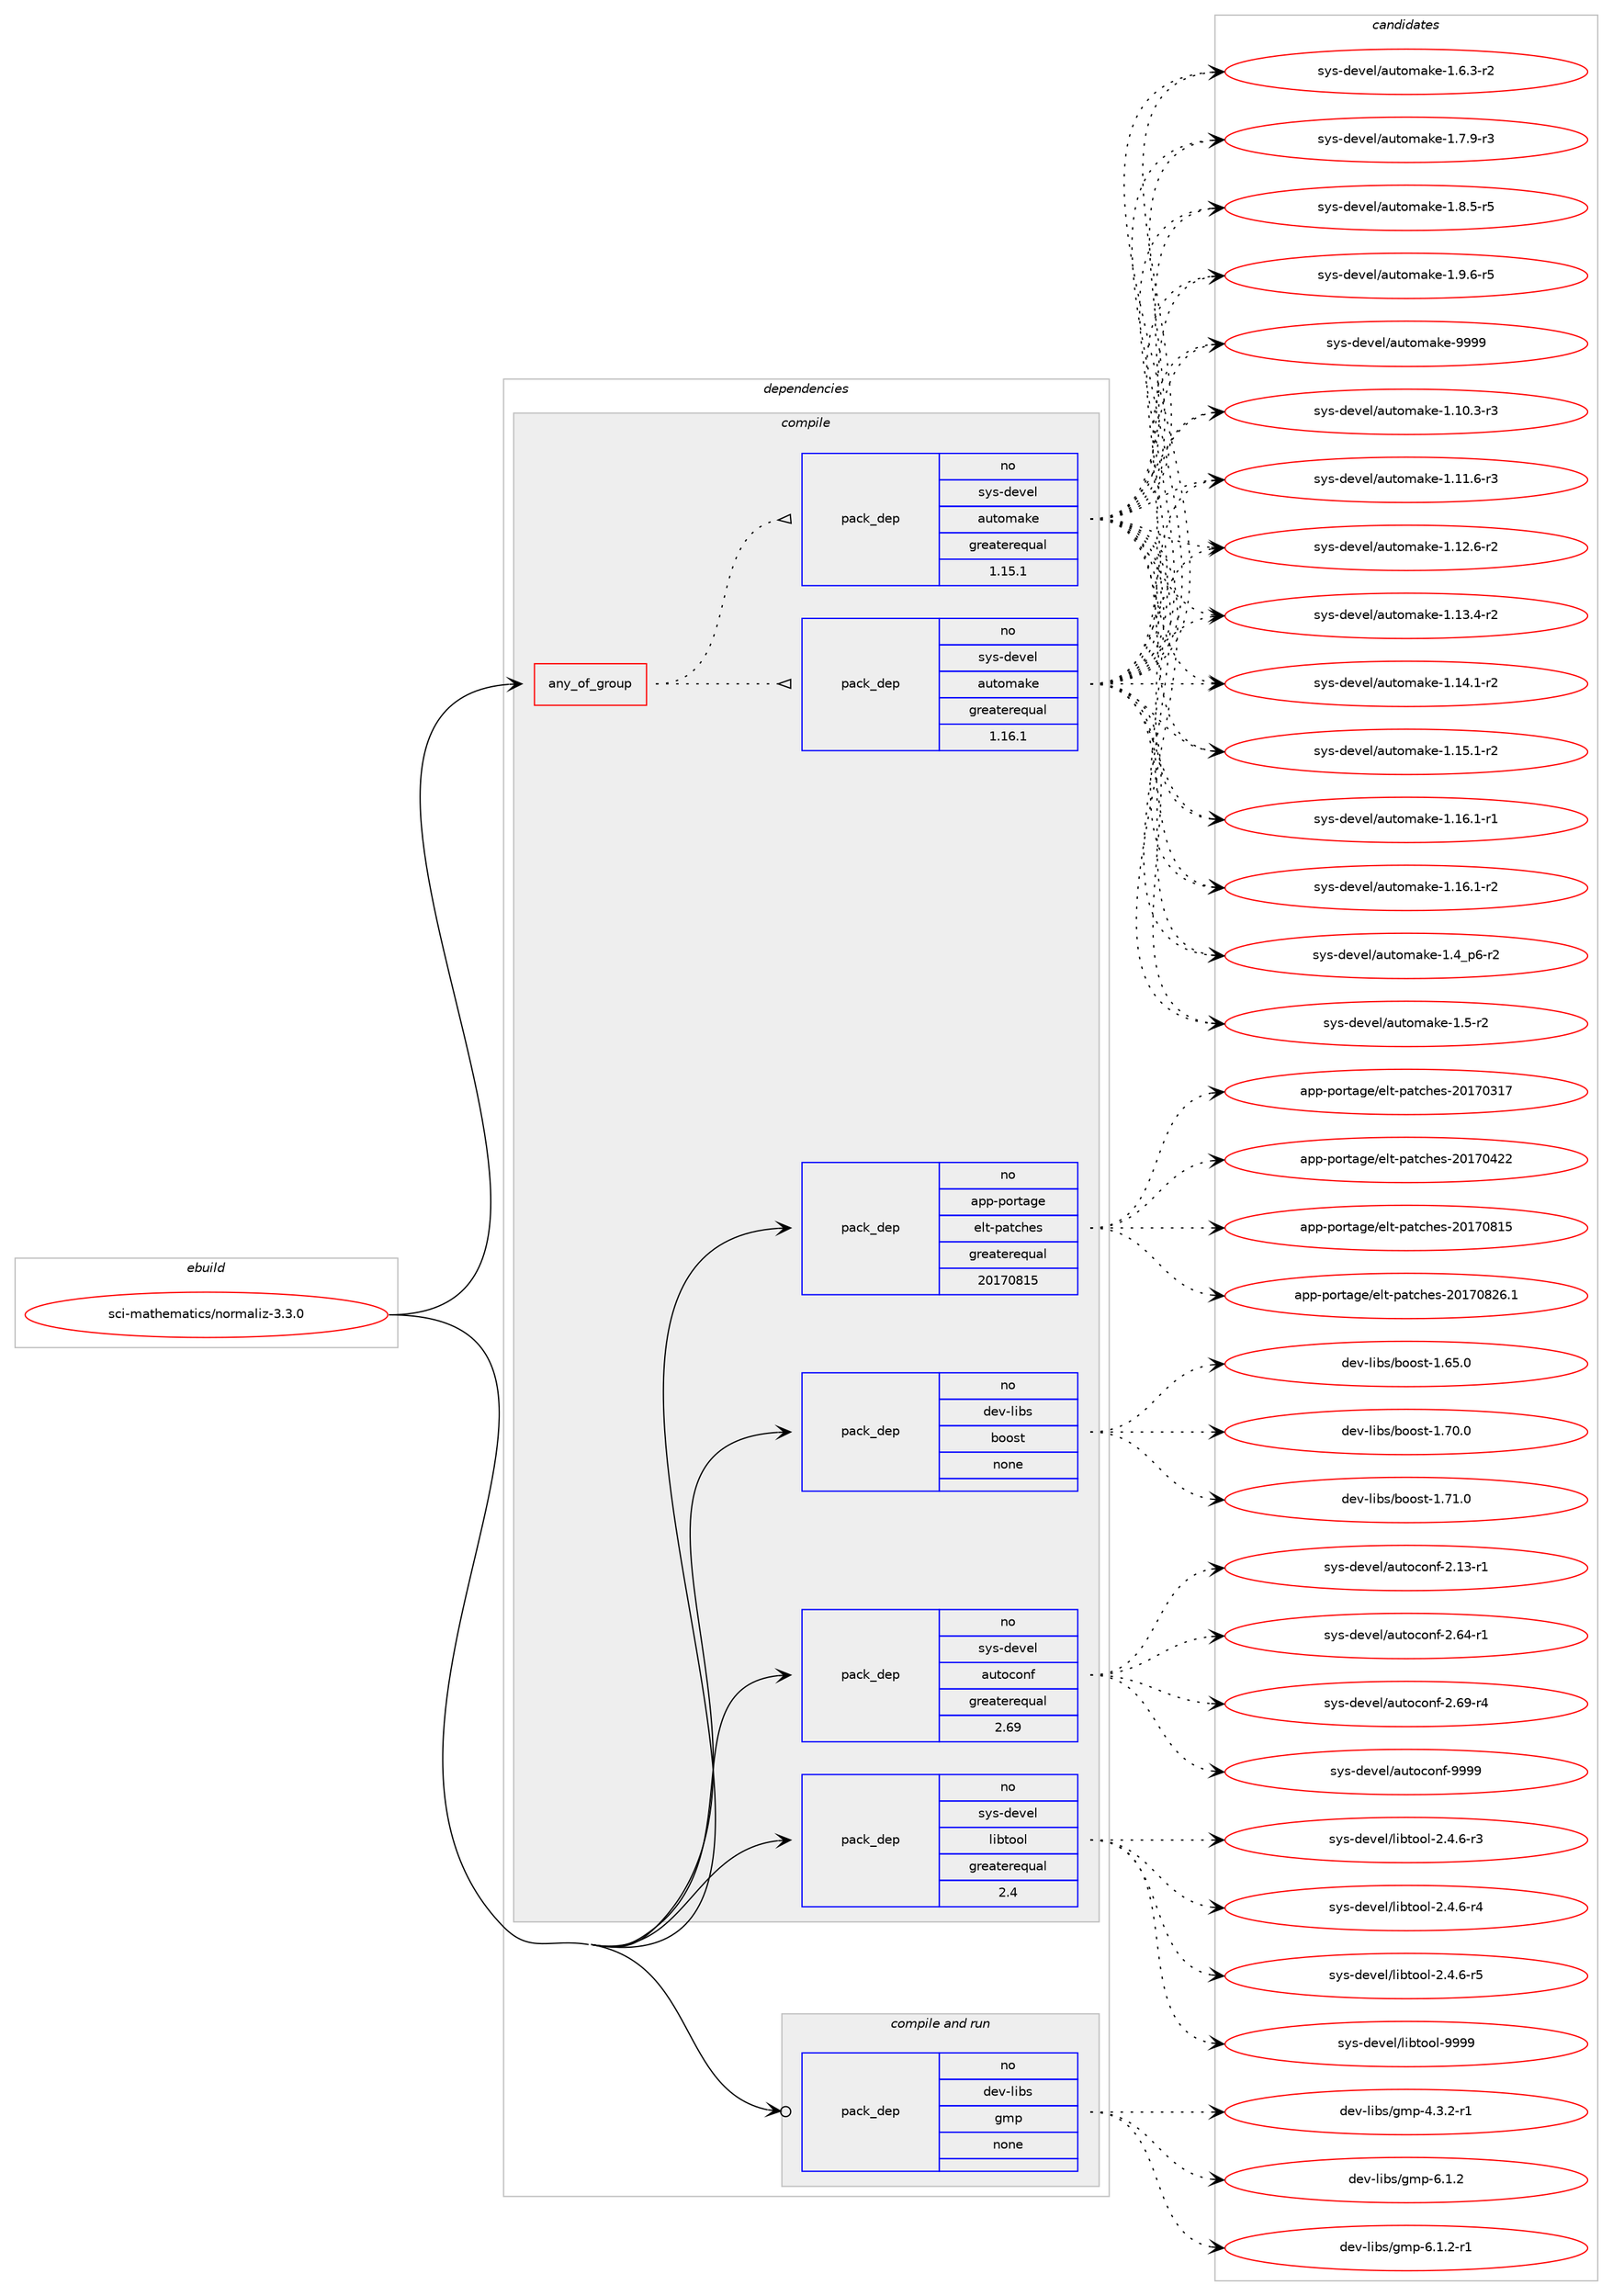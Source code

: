 digraph prolog {

# *************
# Graph options
# *************

newrank=true;
concentrate=true;
compound=true;
graph [rankdir=LR,fontname=Helvetica,fontsize=10,ranksep=1.5];#, ranksep=2.5, nodesep=0.2];
edge  [arrowhead=vee];
node  [fontname=Helvetica,fontsize=10];

# **********
# The ebuild
# **********

subgraph cluster_leftcol {
color=gray;
rank=same;
label=<<i>ebuild</i>>;
id [label="sci-mathematics/normaliz-3.3.0", color=red, width=4, href="../sci-mathematics/normaliz-3.3.0.svg"];
}

# ****************
# The dependencies
# ****************

subgraph cluster_midcol {
color=gray;
label=<<i>dependencies</i>>;
subgraph cluster_compile {
fillcolor="#eeeeee";
style=filled;
label=<<i>compile</i>>;
subgraph any14720 {
dependency861654 [label=<<TABLE BORDER="0" CELLBORDER="1" CELLSPACING="0" CELLPADDING="4"><TR><TD CELLPADDING="10">any_of_group</TD></TR></TABLE>>, shape=none, color=red];subgraph pack637220 {
dependency861655 [label=<<TABLE BORDER="0" CELLBORDER="1" CELLSPACING="0" CELLPADDING="4" WIDTH="220"><TR><TD ROWSPAN="6" CELLPADDING="30">pack_dep</TD></TR><TR><TD WIDTH="110">no</TD></TR><TR><TD>sys-devel</TD></TR><TR><TD>automake</TD></TR><TR><TD>greaterequal</TD></TR><TR><TD>1.16.1</TD></TR></TABLE>>, shape=none, color=blue];
}
dependency861654:e -> dependency861655:w [weight=20,style="dotted",arrowhead="oinv"];
subgraph pack637221 {
dependency861656 [label=<<TABLE BORDER="0" CELLBORDER="1" CELLSPACING="0" CELLPADDING="4" WIDTH="220"><TR><TD ROWSPAN="6" CELLPADDING="30">pack_dep</TD></TR><TR><TD WIDTH="110">no</TD></TR><TR><TD>sys-devel</TD></TR><TR><TD>automake</TD></TR><TR><TD>greaterequal</TD></TR><TR><TD>1.15.1</TD></TR></TABLE>>, shape=none, color=blue];
}
dependency861654:e -> dependency861656:w [weight=20,style="dotted",arrowhead="oinv"];
}
id:e -> dependency861654:w [weight=20,style="solid",arrowhead="vee"];
subgraph pack637222 {
dependency861657 [label=<<TABLE BORDER="0" CELLBORDER="1" CELLSPACING="0" CELLPADDING="4" WIDTH="220"><TR><TD ROWSPAN="6" CELLPADDING="30">pack_dep</TD></TR><TR><TD WIDTH="110">no</TD></TR><TR><TD>app-portage</TD></TR><TR><TD>elt-patches</TD></TR><TR><TD>greaterequal</TD></TR><TR><TD>20170815</TD></TR></TABLE>>, shape=none, color=blue];
}
id:e -> dependency861657:w [weight=20,style="solid",arrowhead="vee"];
subgraph pack637223 {
dependency861658 [label=<<TABLE BORDER="0" CELLBORDER="1" CELLSPACING="0" CELLPADDING="4" WIDTH="220"><TR><TD ROWSPAN="6" CELLPADDING="30">pack_dep</TD></TR><TR><TD WIDTH="110">no</TD></TR><TR><TD>dev-libs</TD></TR><TR><TD>boost</TD></TR><TR><TD>none</TD></TR><TR><TD></TD></TR></TABLE>>, shape=none, color=blue];
}
id:e -> dependency861658:w [weight=20,style="solid",arrowhead="vee"];
subgraph pack637224 {
dependency861659 [label=<<TABLE BORDER="0" CELLBORDER="1" CELLSPACING="0" CELLPADDING="4" WIDTH="220"><TR><TD ROWSPAN="6" CELLPADDING="30">pack_dep</TD></TR><TR><TD WIDTH="110">no</TD></TR><TR><TD>sys-devel</TD></TR><TR><TD>autoconf</TD></TR><TR><TD>greaterequal</TD></TR><TR><TD>2.69</TD></TR></TABLE>>, shape=none, color=blue];
}
id:e -> dependency861659:w [weight=20,style="solid",arrowhead="vee"];
subgraph pack637225 {
dependency861660 [label=<<TABLE BORDER="0" CELLBORDER="1" CELLSPACING="0" CELLPADDING="4" WIDTH="220"><TR><TD ROWSPAN="6" CELLPADDING="30">pack_dep</TD></TR><TR><TD WIDTH="110">no</TD></TR><TR><TD>sys-devel</TD></TR><TR><TD>libtool</TD></TR><TR><TD>greaterequal</TD></TR><TR><TD>2.4</TD></TR></TABLE>>, shape=none, color=blue];
}
id:e -> dependency861660:w [weight=20,style="solid",arrowhead="vee"];
}
subgraph cluster_compileandrun {
fillcolor="#eeeeee";
style=filled;
label=<<i>compile and run</i>>;
subgraph pack637226 {
dependency861661 [label=<<TABLE BORDER="0" CELLBORDER="1" CELLSPACING="0" CELLPADDING="4" WIDTH="220"><TR><TD ROWSPAN="6" CELLPADDING="30">pack_dep</TD></TR><TR><TD WIDTH="110">no</TD></TR><TR><TD>dev-libs</TD></TR><TR><TD>gmp</TD></TR><TR><TD>none</TD></TR><TR><TD></TD></TR></TABLE>>, shape=none, color=blue];
}
id:e -> dependency861661:w [weight=20,style="solid",arrowhead="odotvee"];
}
subgraph cluster_run {
fillcolor="#eeeeee";
style=filled;
label=<<i>run</i>>;
}
}

# **************
# The candidates
# **************

subgraph cluster_choices {
rank=same;
color=gray;
label=<<i>candidates</i>>;

subgraph choice637220 {
color=black;
nodesep=1;
choice11512111545100101118101108479711711611110997107101454946494846514511451 [label="sys-devel/automake-1.10.3-r3", color=red, width=4,href="../sys-devel/automake-1.10.3-r3.svg"];
choice11512111545100101118101108479711711611110997107101454946494946544511451 [label="sys-devel/automake-1.11.6-r3", color=red, width=4,href="../sys-devel/automake-1.11.6-r3.svg"];
choice11512111545100101118101108479711711611110997107101454946495046544511450 [label="sys-devel/automake-1.12.6-r2", color=red, width=4,href="../sys-devel/automake-1.12.6-r2.svg"];
choice11512111545100101118101108479711711611110997107101454946495146524511450 [label="sys-devel/automake-1.13.4-r2", color=red, width=4,href="../sys-devel/automake-1.13.4-r2.svg"];
choice11512111545100101118101108479711711611110997107101454946495246494511450 [label="sys-devel/automake-1.14.1-r2", color=red, width=4,href="../sys-devel/automake-1.14.1-r2.svg"];
choice11512111545100101118101108479711711611110997107101454946495346494511450 [label="sys-devel/automake-1.15.1-r2", color=red, width=4,href="../sys-devel/automake-1.15.1-r2.svg"];
choice11512111545100101118101108479711711611110997107101454946495446494511449 [label="sys-devel/automake-1.16.1-r1", color=red, width=4,href="../sys-devel/automake-1.16.1-r1.svg"];
choice11512111545100101118101108479711711611110997107101454946495446494511450 [label="sys-devel/automake-1.16.1-r2", color=red, width=4,href="../sys-devel/automake-1.16.1-r2.svg"];
choice115121115451001011181011084797117116111109971071014549465295112544511450 [label="sys-devel/automake-1.4_p6-r2", color=red, width=4,href="../sys-devel/automake-1.4_p6-r2.svg"];
choice11512111545100101118101108479711711611110997107101454946534511450 [label="sys-devel/automake-1.5-r2", color=red, width=4,href="../sys-devel/automake-1.5-r2.svg"];
choice115121115451001011181011084797117116111109971071014549465446514511450 [label="sys-devel/automake-1.6.3-r2", color=red, width=4,href="../sys-devel/automake-1.6.3-r2.svg"];
choice115121115451001011181011084797117116111109971071014549465546574511451 [label="sys-devel/automake-1.7.9-r3", color=red, width=4,href="../sys-devel/automake-1.7.9-r3.svg"];
choice115121115451001011181011084797117116111109971071014549465646534511453 [label="sys-devel/automake-1.8.5-r5", color=red, width=4,href="../sys-devel/automake-1.8.5-r5.svg"];
choice115121115451001011181011084797117116111109971071014549465746544511453 [label="sys-devel/automake-1.9.6-r5", color=red, width=4,href="../sys-devel/automake-1.9.6-r5.svg"];
choice115121115451001011181011084797117116111109971071014557575757 [label="sys-devel/automake-9999", color=red, width=4,href="../sys-devel/automake-9999.svg"];
dependency861655:e -> choice11512111545100101118101108479711711611110997107101454946494846514511451:w [style=dotted,weight="100"];
dependency861655:e -> choice11512111545100101118101108479711711611110997107101454946494946544511451:w [style=dotted,weight="100"];
dependency861655:e -> choice11512111545100101118101108479711711611110997107101454946495046544511450:w [style=dotted,weight="100"];
dependency861655:e -> choice11512111545100101118101108479711711611110997107101454946495146524511450:w [style=dotted,weight="100"];
dependency861655:e -> choice11512111545100101118101108479711711611110997107101454946495246494511450:w [style=dotted,weight="100"];
dependency861655:e -> choice11512111545100101118101108479711711611110997107101454946495346494511450:w [style=dotted,weight="100"];
dependency861655:e -> choice11512111545100101118101108479711711611110997107101454946495446494511449:w [style=dotted,weight="100"];
dependency861655:e -> choice11512111545100101118101108479711711611110997107101454946495446494511450:w [style=dotted,weight="100"];
dependency861655:e -> choice115121115451001011181011084797117116111109971071014549465295112544511450:w [style=dotted,weight="100"];
dependency861655:e -> choice11512111545100101118101108479711711611110997107101454946534511450:w [style=dotted,weight="100"];
dependency861655:e -> choice115121115451001011181011084797117116111109971071014549465446514511450:w [style=dotted,weight="100"];
dependency861655:e -> choice115121115451001011181011084797117116111109971071014549465546574511451:w [style=dotted,weight="100"];
dependency861655:e -> choice115121115451001011181011084797117116111109971071014549465646534511453:w [style=dotted,weight="100"];
dependency861655:e -> choice115121115451001011181011084797117116111109971071014549465746544511453:w [style=dotted,weight="100"];
dependency861655:e -> choice115121115451001011181011084797117116111109971071014557575757:w [style=dotted,weight="100"];
}
subgraph choice637221 {
color=black;
nodesep=1;
choice11512111545100101118101108479711711611110997107101454946494846514511451 [label="sys-devel/automake-1.10.3-r3", color=red, width=4,href="../sys-devel/automake-1.10.3-r3.svg"];
choice11512111545100101118101108479711711611110997107101454946494946544511451 [label="sys-devel/automake-1.11.6-r3", color=red, width=4,href="../sys-devel/automake-1.11.6-r3.svg"];
choice11512111545100101118101108479711711611110997107101454946495046544511450 [label="sys-devel/automake-1.12.6-r2", color=red, width=4,href="../sys-devel/automake-1.12.6-r2.svg"];
choice11512111545100101118101108479711711611110997107101454946495146524511450 [label="sys-devel/automake-1.13.4-r2", color=red, width=4,href="../sys-devel/automake-1.13.4-r2.svg"];
choice11512111545100101118101108479711711611110997107101454946495246494511450 [label="sys-devel/automake-1.14.1-r2", color=red, width=4,href="../sys-devel/automake-1.14.1-r2.svg"];
choice11512111545100101118101108479711711611110997107101454946495346494511450 [label="sys-devel/automake-1.15.1-r2", color=red, width=4,href="../sys-devel/automake-1.15.1-r2.svg"];
choice11512111545100101118101108479711711611110997107101454946495446494511449 [label="sys-devel/automake-1.16.1-r1", color=red, width=4,href="../sys-devel/automake-1.16.1-r1.svg"];
choice11512111545100101118101108479711711611110997107101454946495446494511450 [label="sys-devel/automake-1.16.1-r2", color=red, width=4,href="../sys-devel/automake-1.16.1-r2.svg"];
choice115121115451001011181011084797117116111109971071014549465295112544511450 [label="sys-devel/automake-1.4_p6-r2", color=red, width=4,href="../sys-devel/automake-1.4_p6-r2.svg"];
choice11512111545100101118101108479711711611110997107101454946534511450 [label="sys-devel/automake-1.5-r2", color=red, width=4,href="../sys-devel/automake-1.5-r2.svg"];
choice115121115451001011181011084797117116111109971071014549465446514511450 [label="sys-devel/automake-1.6.3-r2", color=red, width=4,href="../sys-devel/automake-1.6.3-r2.svg"];
choice115121115451001011181011084797117116111109971071014549465546574511451 [label="sys-devel/automake-1.7.9-r3", color=red, width=4,href="../sys-devel/automake-1.7.9-r3.svg"];
choice115121115451001011181011084797117116111109971071014549465646534511453 [label="sys-devel/automake-1.8.5-r5", color=red, width=4,href="../sys-devel/automake-1.8.5-r5.svg"];
choice115121115451001011181011084797117116111109971071014549465746544511453 [label="sys-devel/automake-1.9.6-r5", color=red, width=4,href="../sys-devel/automake-1.9.6-r5.svg"];
choice115121115451001011181011084797117116111109971071014557575757 [label="sys-devel/automake-9999", color=red, width=4,href="../sys-devel/automake-9999.svg"];
dependency861656:e -> choice11512111545100101118101108479711711611110997107101454946494846514511451:w [style=dotted,weight="100"];
dependency861656:e -> choice11512111545100101118101108479711711611110997107101454946494946544511451:w [style=dotted,weight="100"];
dependency861656:e -> choice11512111545100101118101108479711711611110997107101454946495046544511450:w [style=dotted,weight="100"];
dependency861656:e -> choice11512111545100101118101108479711711611110997107101454946495146524511450:w [style=dotted,weight="100"];
dependency861656:e -> choice11512111545100101118101108479711711611110997107101454946495246494511450:w [style=dotted,weight="100"];
dependency861656:e -> choice11512111545100101118101108479711711611110997107101454946495346494511450:w [style=dotted,weight="100"];
dependency861656:e -> choice11512111545100101118101108479711711611110997107101454946495446494511449:w [style=dotted,weight="100"];
dependency861656:e -> choice11512111545100101118101108479711711611110997107101454946495446494511450:w [style=dotted,weight="100"];
dependency861656:e -> choice115121115451001011181011084797117116111109971071014549465295112544511450:w [style=dotted,weight="100"];
dependency861656:e -> choice11512111545100101118101108479711711611110997107101454946534511450:w [style=dotted,weight="100"];
dependency861656:e -> choice115121115451001011181011084797117116111109971071014549465446514511450:w [style=dotted,weight="100"];
dependency861656:e -> choice115121115451001011181011084797117116111109971071014549465546574511451:w [style=dotted,weight="100"];
dependency861656:e -> choice115121115451001011181011084797117116111109971071014549465646534511453:w [style=dotted,weight="100"];
dependency861656:e -> choice115121115451001011181011084797117116111109971071014549465746544511453:w [style=dotted,weight="100"];
dependency861656:e -> choice115121115451001011181011084797117116111109971071014557575757:w [style=dotted,weight="100"];
}
subgraph choice637222 {
color=black;
nodesep=1;
choice97112112451121111141169710310147101108116451129711699104101115455048495548514955 [label="app-portage/elt-patches-20170317", color=red, width=4,href="../app-portage/elt-patches-20170317.svg"];
choice97112112451121111141169710310147101108116451129711699104101115455048495548525050 [label="app-portage/elt-patches-20170422", color=red, width=4,href="../app-portage/elt-patches-20170422.svg"];
choice97112112451121111141169710310147101108116451129711699104101115455048495548564953 [label="app-portage/elt-patches-20170815", color=red, width=4,href="../app-portage/elt-patches-20170815.svg"];
choice971121124511211111411697103101471011081164511297116991041011154550484955485650544649 [label="app-portage/elt-patches-20170826.1", color=red, width=4,href="../app-portage/elt-patches-20170826.1.svg"];
dependency861657:e -> choice97112112451121111141169710310147101108116451129711699104101115455048495548514955:w [style=dotted,weight="100"];
dependency861657:e -> choice97112112451121111141169710310147101108116451129711699104101115455048495548525050:w [style=dotted,weight="100"];
dependency861657:e -> choice97112112451121111141169710310147101108116451129711699104101115455048495548564953:w [style=dotted,weight="100"];
dependency861657:e -> choice971121124511211111411697103101471011081164511297116991041011154550484955485650544649:w [style=dotted,weight="100"];
}
subgraph choice637223 {
color=black;
nodesep=1;
choice1001011184510810598115479811111111511645494654534648 [label="dev-libs/boost-1.65.0", color=red, width=4,href="../dev-libs/boost-1.65.0.svg"];
choice1001011184510810598115479811111111511645494655484648 [label="dev-libs/boost-1.70.0", color=red, width=4,href="../dev-libs/boost-1.70.0.svg"];
choice1001011184510810598115479811111111511645494655494648 [label="dev-libs/boost-1.71.0", color=red, width=4,href="../dev-libs/boost-1.71.0.svg"];
dependency861658:e -> choice1001011184510810598115479811111111511645494654534648:w [style=dotted,weight="100"];
dependency861658:e -> choice1001011184510810598115479811111111511645494655484648:w [style=dotted,weight="100"];
dependency861658:e -> choice1001011184510810598115479811111111511645494655494648:w [style=dotted,weight="100"];
}
subgraph choice637224 {
color=black;
nodesep=1;
choice1151211154510010111810110847971171161119911111010245504649514511449 [label="sys-devel/autoconf-2.13-r1", color=red, width=4,href="../sys-devel/autoconf-2.13-r1.svg"];
choice1151211154510010111810110847971171161119911111010245504654524511449 [label="sys-devel/autoconf-2.64-r1", color=red, width=4,href="../sys-devel/autoconf-2.64-r1.svg"];
choice1151211154510010111810110847971171161119911111010245504654574511452 [label="sys-devel/autoconf-2.69-r4", color=red, width=4,href="../sys-devel/autoconf-2.69-r4.svg"];
choice115121115451001011181011084797117116111991111101024557575757 [label="sys-devel/autoconf-9999", color=red, width=4,href="../sys-devel/autoconf-9999.svg"];
dependency861659:e -> choice1151211154510010111810110847971171161119911111010245504649514511449:w [style=dotted,weight="100"];
dependency861659:e -> choice1151211154510010111810110847971171161119911111010245504654524511449:w [style=dotted,weight="100"];
dependency861659:e -> choice1151211154510010111810110847971171161119911111010245504654574511452:w [style=dotted,weight="100"];
dependency861659:e -> choice115121115451001011181011084797117116111991111101024557575757:w [style=dotted,weight="100"];
}
subgraph choice637225 {
color=black;
nodesep=1;
choice1151211154510010111810110847108105981161111111084550465246544511451 [label="sys-devel/libtool-2.4.6-r3", color=red, width=4,href="../sys-devel/libtool-2.4.6-r3.svg"];
choice1151211154510010111810110847108105981161111111084550465246544511452 [label="sys-devel/libtool-2.4.6-r4", color=red, width=4,href="../sys-devel/libtool-2.4.6-r4.svg"];
choice1151211154510010111810110847108105981161111111084550465246544511453 [label="sys-devel/libtool-2.4.6-r5", color=red, width=4,href="../sys-devel/libtool-2.4.6-r5.svg"];
choice1151211154510010111810110847108105981161111111084557575757 [label="sys-devel/libtool-9999", color=red, width=4,href="../sys-devel/libtool-9999.svg"];
dependency861660:e -> choice1151211154510010111810110847108105981161111111084550465246544511451:w [style=dotted,weight="100"];
dependency861660:e -> choice1151211154510010111810110847108105981161111111084550465246544511452:w [style=dotted,weight="100"];
dependency861660:e -> choice1151211154510010111810110847108105981161111111084550465246544511453:w [style=dotted,weight="100"];
dependency861660:e -> choice1151211154510010111810110847108105981161111111084557575757:w [style=dotted,weight="100"];
}
subgraph choice637226 {
color=black;
nodesep=1;
choice1001011184510810598115471031091124552465146504511449 [label="dev-libs/gmp-4.3.2-r1", color=red, width=4,href="../dev-libs/gmp-4.3.2-r1.svg"];
choice100101118451081059811547103109112455446494650 [label="dev-libs/gmp-6.1.2", color=red, width=4,href="../dev-libs/gmp-6.1.2.svg"];
choice1001011184510810598115471031091124554464946504511449 [label="dev-libs/gmp-6.1.2-r1", color=red, width=4,href="../dev-libs/gmp-6.1.2-r1.svg"];
dependency861661:e -> choice1001011184510810598115471031091124552465146504511449:w [style=dotted,weight="100"];
dependency861661:e -> choice100101118451081059811547103109112455446494650:w [style=dotted,weight="100"];
dependency861661:e -> choice1001011184510810598115471031091124554464946504511449:w [style=dotted,weight="100"];
}
}

}
